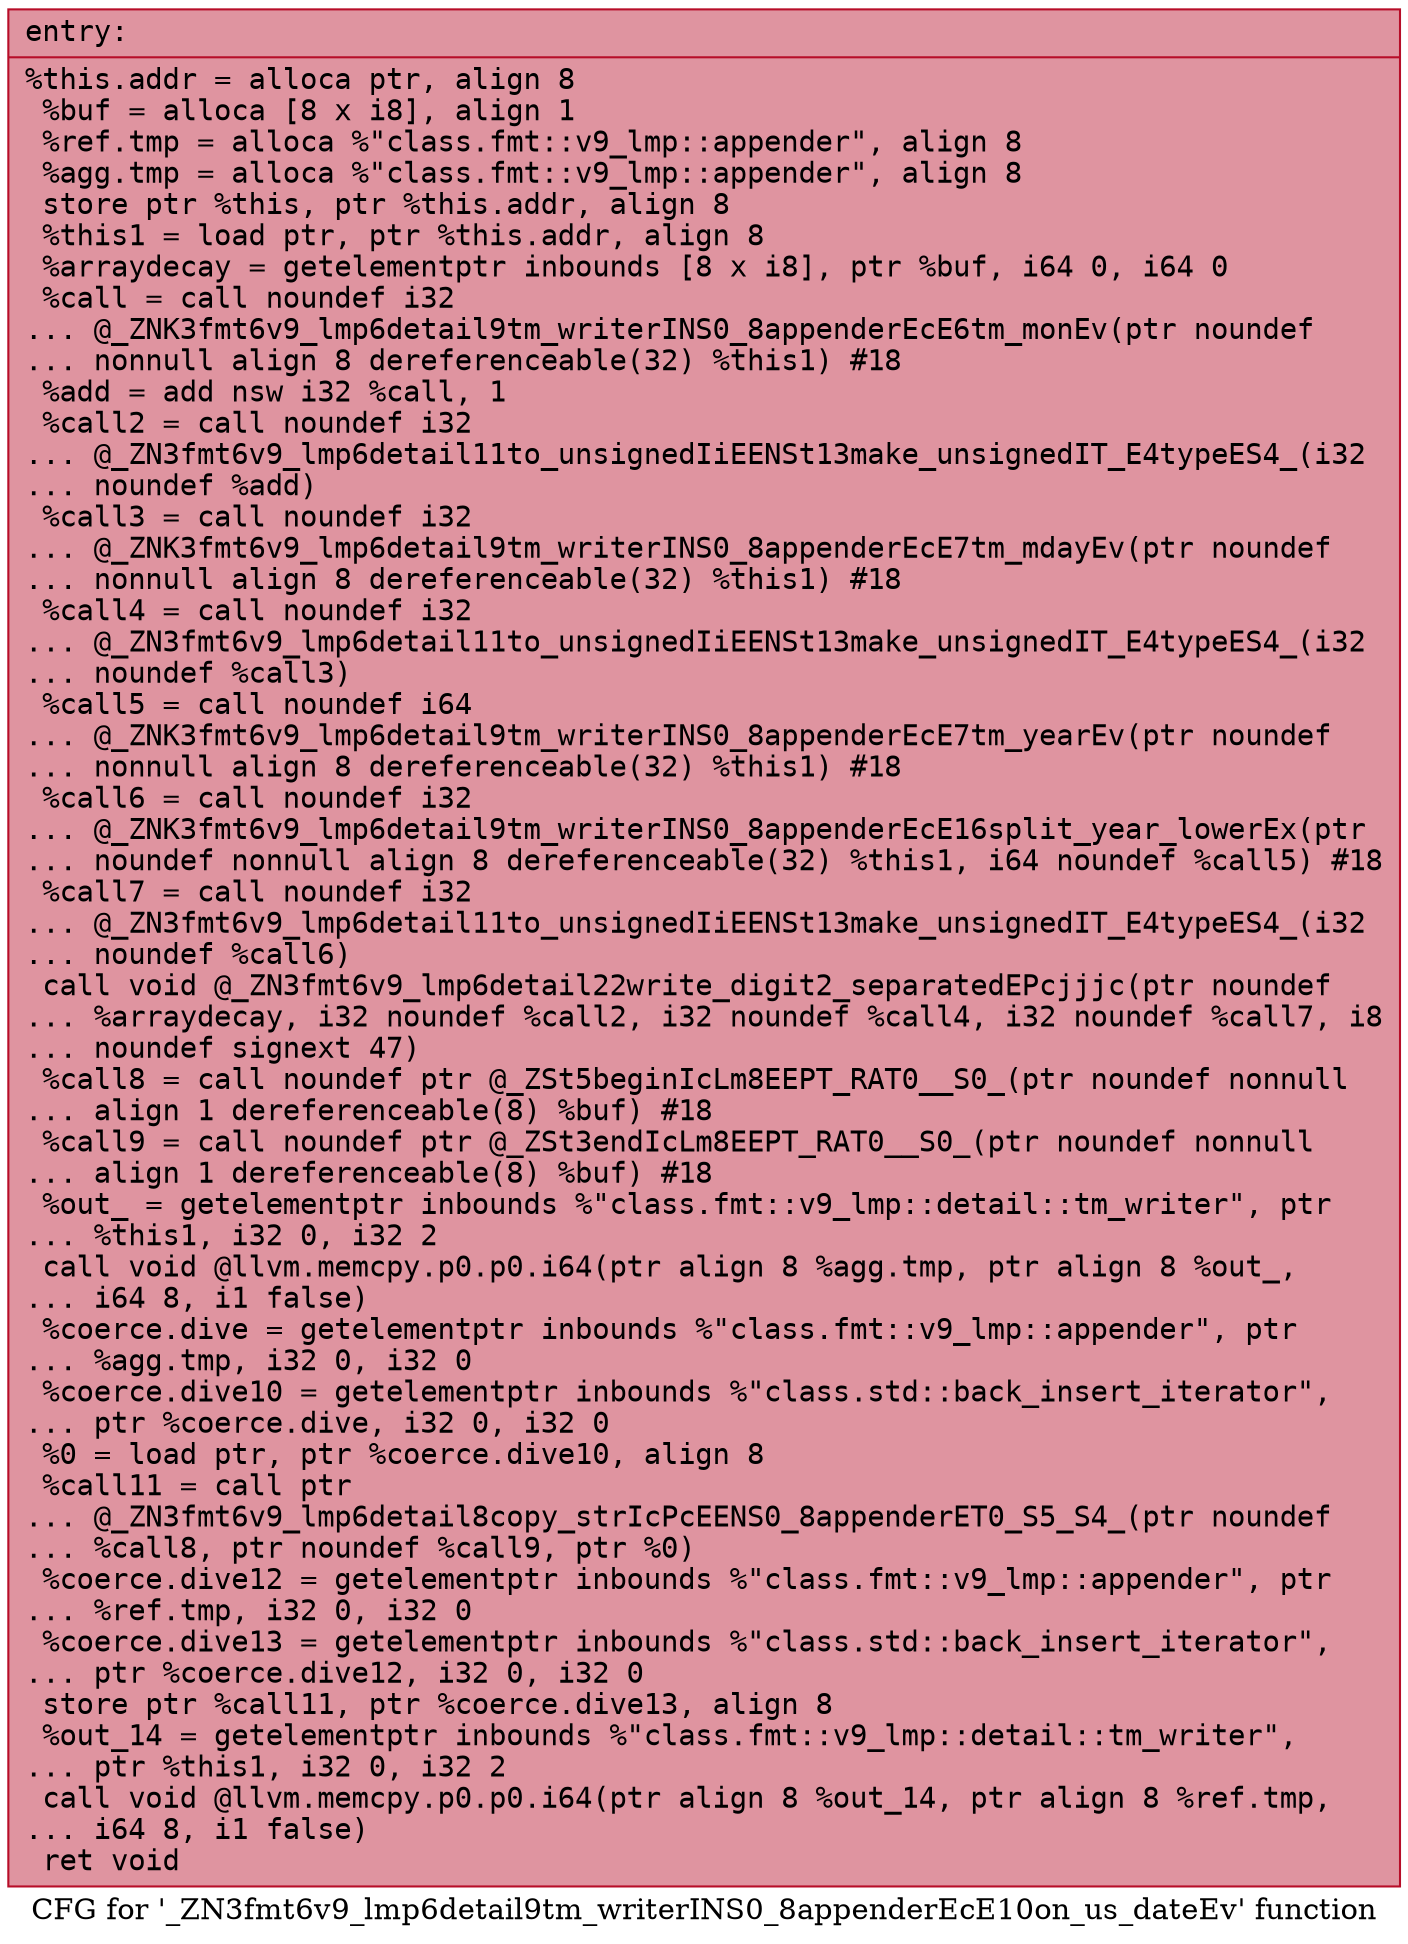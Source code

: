 digraph "CFG for '_ZN3fmt6v9_lmp6detail9tm_writerINS0_8appenderEcE10on_us_dateEv' function" {
	label="CFG for '_ZN3fmt6v9_lmp6detail9tm_writerINS0_8appenderEcE10on_us_dateEv' function";

	Node0x55841697ca10 [shape=record,color="#b70d28ff", style=filled, fillcolor="#b70d2870" fontname="Courier",label="{entry:\l|  %this.addr = alloca ptr, align 8\l  %buf = alloca [8 x i8], align 1\l  %ref.tmp = alloca %\"class.fmt::v9_lmp::appender\", align 8\l  %agg.tmp = alloca %\"class.fmt::v9_lmp::appender\", align 8\l  store ptr %this, ptr %this.addr, align 8\l  %this1 = load ptr, ptr %this.addr, align 8\l  %arraydecay = getelementptr inbounds [8 x i8], ptr %buf, i64 0, i64 0\l  %call = call noundef i32\l... @_ZNK3fmt6v9_lmp6detail9tm_writerINS0_8appenderEcE6tm_monEv(ptr noundef\l... nonnull align 8 dereferenceable(32) %this1) #18\l  %add = add nsw i32 %call, 1\l  %call2 = call noundef i32\l... @_ZN3fmt6v9_lmp6detail11to_unsignedIiEENSt13make_unsignedIT_E4typeES4_(i32\l... noundef %add)\l  %call3 = call noundef i32\l... @_ZNK3fmt6v9_lmp6detail9tm_writerINS0_8appenderEcE7tm_mdayEv(ptr noundef\l... nonnull align 8 dereferenceable(32) %this1) #18\l  %call4 = call noundef i32\l... @_ZN3fmt6v9_lmp6detail11to_unsignedIiEENSt13make_unsignedIT_E4typeES4_(i32\l... noundef %call3)\l  %call5 = call noundef i64\l... @_ZNK3fmt6v9_lmp6detail9tm_writerINS0_8appenderEcE7tm_yearEv(ptr noundef\l... nonnull align 8 dereferenceable(32) %this1) #18\l  %call6 = call noundef i32\l... @_ZNK3fmt6v9_lmp6detail9tm_writerINS0_8appenderEcE16split_year_lowerEx(ptr\l... noundef nonnull align 8 dereferenceable(32) %this1, i64 noundef %call5) #18\l  %call7 = call noundef i32\l... @_ZN3fmt6v9_lmp6detail11to_unsignedIiEENSt13make_unsignedIT_E4typeES4_(i32\l... noundef %call6)\l  call void @_ZN3fmt6v9_lmp6detail22write_digit2_separatedEPcjjjc(ptr noundef\l... %arraydecay, i32 noundef %call2, i32 noundef %call4, i32 noundef %call7, i8\l... noundef signext 47)\l  %call8 = call noundef ptr @_ZSt5beginIcLm8EEPT_RAT0__S0_(ptr noundef nonnull\l... align 1 dereferenceable(8) %buf) #18\l  %call9 = call noundef ptr @_ZSt3endIcLm8EEPT_RAT0__S0_(ptr noundef nonnull\l... align 1 dereferenceable(8) %buf) #18\l  %out_ = getelementptr inbounds %\"class.fmt::v9_lmp::detail::tm_writer\", ptr\l... %this1, i32 0, i32 2\l  call void @llvm.memcpy.p0.p0.i64(ptr align 8 %agg.tmp, ptr align 8 %out_,\l... i64 8, i1 false)\l  %coerce.dive = getelementptr inbounds %\"class.fmt::v9_lmp::appender\", ptr\l... %agg.tmp, i32 0, i32 0\l  %coerce.dive10 = getelementptr inbounds %\"class.std::back_insert_iterator\",\l... ptr %coerce.dive, i32 0, i32 0\l  %0 = load ptr, ptr %coerce.dive10, align 8\l  %call11 = call ptr\l... @_ZN3fmt6v9_lmp6detail8copy_strIcPcEENS0_8appenderET0_S5_S4_(ptr noundef\l... %call8, ptr noundef %call9, ptr %0)\l  %coerce.dive12 = getelementptr inbounds %\"class.fmt::v9_lmp::appender\", ptr\l... %ref.tmp, i32 0, i32 0\l  %coerce.dive13 = getelementptr inbounds %\"class.std::back_insert_iterator\",\l... ptr %coerce.dive12, i32 0, i32 0\l  store ptr %call11, ptr %coerce.dive13, align 8\l  %out_14 = getelementptr inbounds %\"class.fmt::v9_lmp::detail::tm_writer\",\l... ptr %this1, i32 0, i32 2\l  call void @llvm.memcpy.p0.p0.i64(ptr align 8 %out_14, ptr align 8 %ref.tmp,\l... i64 8, i1 false)\l  ret void\l}"];
}

